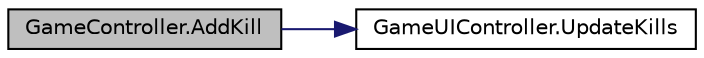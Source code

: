 digraph "GameController.AddKill"
{
 // INTERACTIVE_SVG=YES
 // LATEX_PDF_SIZE
  edge [fontname="Helvetica",fontsize="10",labelfontname="Helvetica",labelfontsize="10"];
  node [fontname="Helvetica",fontsize="10",shape=record];
  rankdir="LR";
  Node1 [label="GameController.AddKill",height=0.2,width=0.4,color="black", fillcolor="grey75", style="filled", fontcolor="black",tooltip="One of the players killed another."];
  Node1 -> Node2 [color="midnightblue",fontsize="10",style="solid",fontname="Helvetica"];
  Node2 [label="GameUIController.UpdateKills",height=0.2,width=0.4,color="black", fillcolor="white", style="filled",URL="$class_game_u_i_controller.html#a7dec1b29a7eaf155c6538f46dc2be2bf",tooltip=" "];
}
